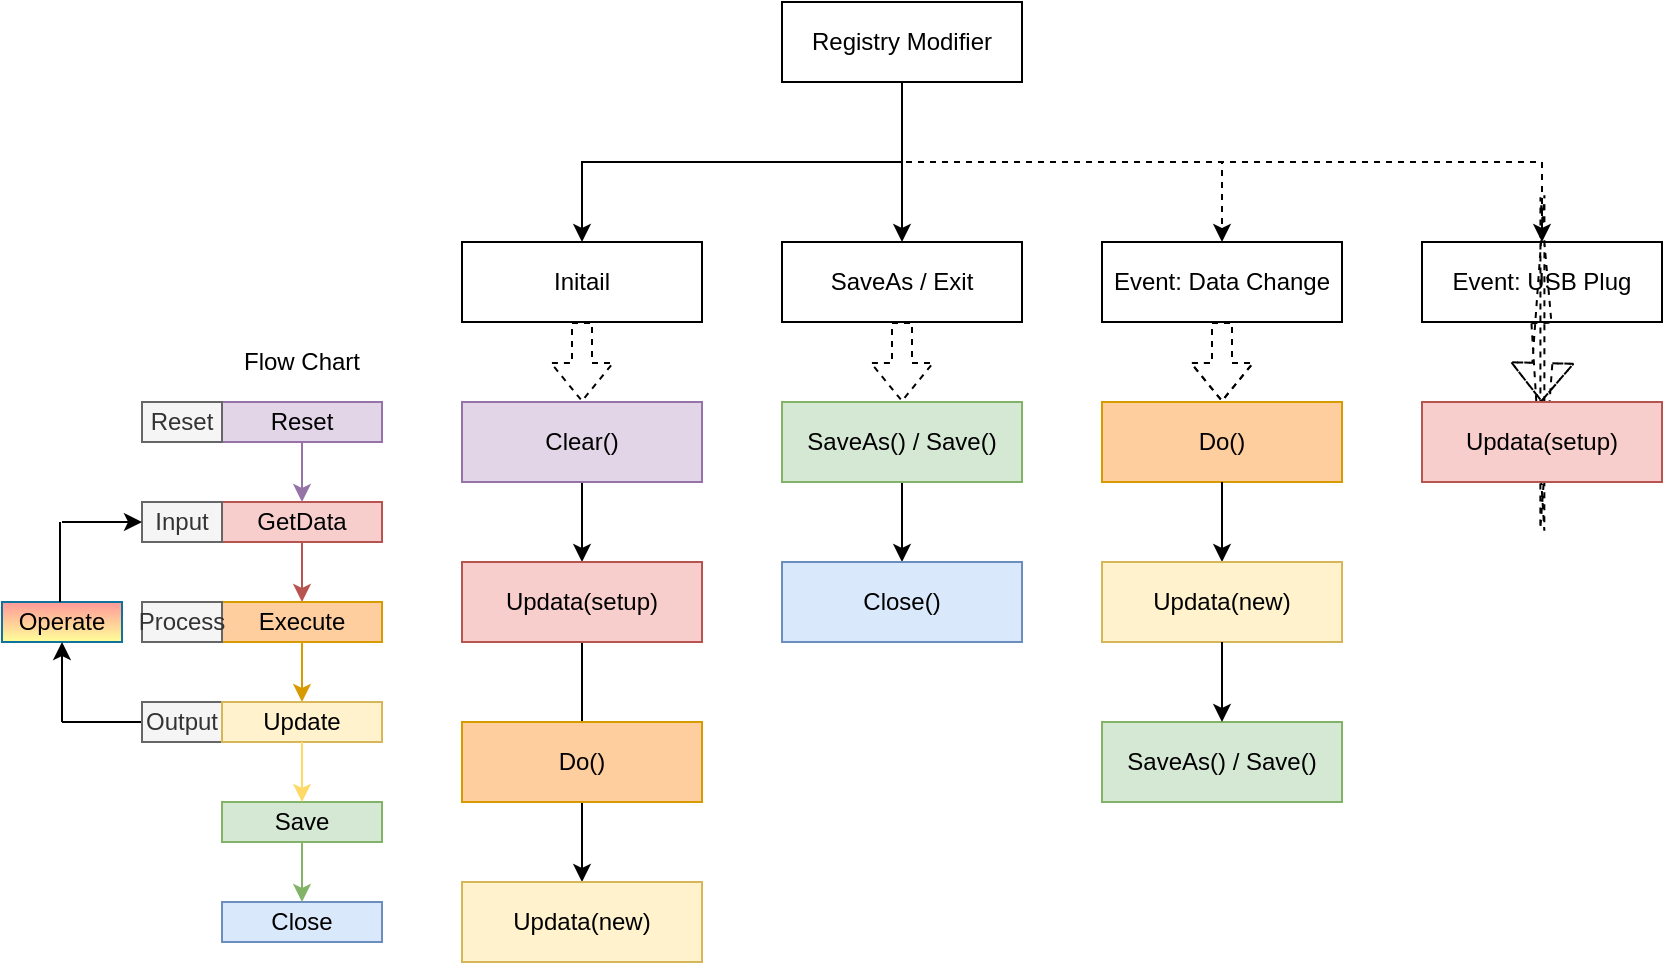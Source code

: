 <mxfile version="15.3.8" type="device"><diagram name="Page-1" id="10a91c8b-09ff-31b1-d368-03940ed4cc9e"><mxGraphModel dx="1280" dy="790" grid="1" gridSize="10" guides="1" tooltips="1" connect="1" arrows="1" fold="1" page="1" pageScale="1" pageWidth="1100" pageHeight="850" background="none" math="0" shadow="0"><root><mxCell id="0"/><mxCell id="1" parent="0"/><mxCell id="NW9GavjgUUX1s4DVw7vO-3" value="" style="edgeStyle=orthogonalEdgeStyle;rounded=0;orthogonalLoop=1;jettySize=auto;html=1;exitX=0.5;exitY=1;exitDx=0;exitDy=0;" parent="1" source="NW9GavjgUUX1s4DVw7vO-1" target="NW9GavjgUUX1s4DVw7vO-2" edge="1"><mxGeometry relative="1" as="geometry"/></mxCell><mxCell id="NW9GavjgUUX1s4DVw7vO-7" value="" style="edgeStyle=orthogonalEdgeStyle;rounded=0;orthogonalLoop=1;jettySize=auto;html=1;exitX=0.5;exitY=1;exitDx=0;exitDy=0;" parent="1" source="NW9GavjgUUX1s4DVw7vO-1" target="NW9GavjgUUX1s4DVw7vO-6" edge="1"><mxGeometry relative="1" as="geometry"/></mxCell><mxCell id="NW9GavjgUUX1s4DVw7vO-12" value="" style="edgeStyle=orthogonalEdgeStyle;rounded=0;orthogonalLoop=1;jettySize=auto;html=1;exitX=0.5;exitY=1;exitDx=0;exitDy=0;dashed=1;" parent="1" source="NW9GavjgUUX1s4DVw7vO-1" target="NW9GavjgUUX1s4DVw7vO-11" edge="1"><mxGeometry relative="1" as="geometry"/></mxCell><mxCell id="NW9GavjgUUX1s4DVw7vO-1" value="&lt;font style=&quot;font-size: 12px&quot;&gt;Registry Modifier&lt;/font&gt;" style="rounded=0;whiteSpace=wrap;html=1;" parent="1" vertex="1"><mxGeometry x="440" y="280" width="120" height="40" as="geometry"/></mxCell><mxCell id="NW9GavjgUUX1s4DVw7vO-17" value="" style="edgeStyle=orthogonalEdgeStyle;rounded=0;orthogonalLoop=1;jettySize=auto;html=1;dashed=1;shape=flexArrow;exitX=0.5;exitY=1;exitDx=0;exitDy=0;entryX=0.5;entryY=0;entryDx=0;entryDy=0;" parent="1" source="NW9GavjgUUX1s4DVw7vO-2" target="NW9GavjgUUX1s4DVw7vO-16" edge="1"><mxGeometry relative="1" as="geometry"/></mxCell><mxCell id="NW9GavjgUUX1s4DVw7vO-2" value="Initail" style="whiteSpace=wrap;html=1;rounded=0;" parent="1" vertex="1"><mxGeometry x="280" y="400" width="120" height="40" as="geometry"/></mxCell><mxCell id="NW9GavjgUUX1s4DVw7vO-27" value="" style="edgeStyle=orthogonalEdgeStyle;rounded=0;orthogonalLoop=1;jettySize=auto;html=1;shape=flexArrow;dashed=1;" parent="1" source="NW9GavjgUUX1s4DVw7vO-6" target="NW9GavjgUUX1s4DVw7vO-26" edge="1"><mxGeometry relative="1" as="geometry"/></mxCell><mxCell id="NW9GavjgUUX1s4DVw7vO-6" value="SaveAs / Exit" style="whiteSpace=wrap;html=1;rounded=0;" parent="1" vertex="1"><mxGeometry x="440" y="400" width="120" height="40" as="geometry"/></mxCell><mxCell id="NW9GavjgUUX1s4DVw7vO-29" value="" style="edgeStyle=orthogonalEdgeStyle;shape=flexArrow;rounded=0;orthogonalLoop=1;jettySize=auto;html=1;dashed=1;" parent="1" source="NW9GavjgUUX1s4DVw7vO-11" edge="1"><mxGeometry relative="1" as="geometry"><mxPoint x="660" y="480" as="targetPoint"/></mxGeometry></mxCell><mxCell id="NW9GavjgUUX1s4DVw7vO-11" value="&lt;font style=&quot;font-size: 12px&quot;&gt;Event: Data Change&lt;br&gt;&lt;/font&gt;" style="whiteSpace=wrap;html=1;rounded=0;" parent="1" vertex="1"><mxGeometry x="600" y="400" width="120" height="40" as="geometry"/></mxCell><mxCell id="NW9GavjgUUX1s4DVw7vO-19" value="" style="edgeStyle=orthogonalEdgeStyle;rounded=0;orthogonalLoop=1;jettySize=auto;html=1;exitX=0.5;exitY=1;exitDx=0;exitDy=0;" parent="1" source="NW9GavjgUUX1s4DVw7vO-16" edge="1"><mxGeometry relative="1" as="geometry"><mxPoint x="340.0" y="560" as="targetPoint"/></mxGeometry></mxCell><mxCell id="NW9GavjgUUX1s4DVw7vO-16" value="Clear()" style="whiteSpace=wrap;html=1;rounded=0;fillColor=#e1d5e7;strokeColor=#9673a6;" parent="1" vertex="1"><mxGeometry x="280" y="480" width="120" height="40" as="geometry"/></mxCell><mxCell id="NW9GavjgUUX1s4DVw7vO-23" value="" style="edgeStyle=orthogonalEdgeStyle;rounded=0;orthogonalLoop=1;jettySize=auto;html=1;" parent="1" source="NW9GavjgUUX1s4DVw7vO-20" edge="1"><mxGeometry relative="1" as="geometry"><mxPoint x="340.0" y="720" as="targetPoint"/></mxGeometry></mxCell><mxCell id="NW9GavjgUUX1s4DVw7vO-20" value="Updata(setup)" style="whiteSpace=wrap;html=1;rounded=0;fillColor=#f8cecc;strokeColor=#b85450;" parent="1" vertex="1"><mxGeometry x="280" y="560" width="120" height="40" as="geometry"/></mxCell><mxCell id="NW9GavjgUUX1s4DVw7vO-24" value="Do()" style="whiteSpace=wrap;html=1;rounded=0;fillColor=#FFCE9F;strokeColor=#d79b00;" parent="1" vertex="1"><mxGeometry x="280" y="640" width="120" height="40" as="geometry"/></mxCell><mxCell id="BXz1ugBhAzCjQW7xPIYE-7" value="" style="edgeStyle=orthogonalEdgeStyle;rounded=0;orthogonalLoop=1;jettySize=auto;html=1;" parent="1" source="NW9GavjgUUX1s4DVw7vO-26" target="BXz1ugBhAzCjQW7xPIYE-6" edge="1"><mxGeometry relative="1" as="geometry"/></mxCell><mxCell id="NW9GavjgUUX1s4DVw7vO-26" value="SaveAs() / Save()" style="whiteSpace=wrap;html=1;rounded=0;fillColor=#d5e8d4;strokeColor=#82b366;" parent="1" vertex="1"><mxGeometry x="440" y="480" width="120" height="40" as="geometry"/></mxCell><mxCell id="B3vRcj0y9EHhP2T7AX96-16" style="edgeStyle=orthogonalEdgeStyle;rounded=0;orthogonalLoop=1;jettySize=auto;html=1;exitX=0.5;exitY=1;exitDx=0;exitDy=0;entryX=0.5;entryY=0;entryDx=0;entryDy=0;fillColor=#f8cecc;strokeColor=#b85450;" parent="1" source="B3vRcj0y9EHhP2T7AX96-3" target="B3vRcj0y9EHhP2T7AX96-4" edge="1"><mxGeometry relative="1" as="geometry"/></mxCell><mxCell id="B3vRcj0y9EHhP2T7AX96-3" value="GetData" style="whiteSpace=wrap;html=1;rounded=0;fillColor=#f8cecc;strokeColor=#b85450;" parent="1" vertex="1"><mxGeometry x="160" y="530" width="80" height="20" as="geometry"/></mxCell><mxCell id="B3vRcj0y9EHhP2T7AX96-17" style="edgeStyle=orthogonalEdgeStyle;rounded=0;orthogonalLoop=1;jettySize=auto;html=1;exitX=0.5;exitY=1;exitDx=0;exitDy=0;entryX=0.5;entryY=0;entryDx=0;entryDy=0;fillColor=#ffe6cc;strokeColor=#d79b00;" parent="1" source="B3vRcj0y9EHhP2T7AX96-4" edge="1"><mxGeometry relative="1" as="geometry"><mxPoint x="200" y="630" as="targetPoint"/></mxGeometry></mxCell><mxCell id="B3vRcj0y9EHhP2T7AX96-4" value="Execute" style="whiteSpace=wrap;html=1;rounded=0;fillColor=#FFCE9F;strokeColor=#d79b00;" parent="1" vertex="1"><mxGeometry x="160" y="580" width="80" height="20" as="geometry"/></mxCell><mxCell id="B3vRcj0y9EHhP2T7AX96-7" value="Save" style="whiteSpace=wrap;html=1;rounded=0;fillColor=#d5e8d4;strokeColor=#82b366;" parent="1" vertex="1"><mxGeometry x="160" y="680" width="80" height="20" as="geometry"/></mxCell><mxCell id="B3vRcj0y9EHhP2T7AX96-15" style="edgeStyle=orthogonalEdgeStyle;rounded=0;orthogonalLoop=1;jettySize=auto;html=1;exitX=0.5;exitY=1;exitDx=0;exitDy=0;entryX=0.5;entryY=0;entryDx=0;entryDy=0;fillColor=#e1d5e7;strokeColor=#9673a6;" parent="1" source="B3vRcj0y9EHhP2T7AX96-12" target="B3vRcj0y9EHhP2T7AX96-3" edge="1"><mxGeometry relative="1" as="geometry"/></mxCell><mxCell id="B3vRcj0y9EHhP2T7AX96-12" value="Reset" style="whiteSpace=wrap;html=1;rounded=0;fillColor=#e1d5e7;strokeColor=#9673a6;" parent="1" vertex="1"><mxGeometry x="160" y="480" width="80" height="20" as="geometry"/></mxCell><mxCell id="B3vRcj0y9EHhP2T7AX96-21" value="Reset" style="text;html=1;strokeColor=#666666;fillColor=#f5f5f5;align=center;verticalAlign=middle;whiteSpace=wrap;rounded=0;fontColor=#333333;" parent="1" vertex="1"><mxGeometry x="120" y="480" width="40" height="20" as="geometry"/></mxCell><mxCell id="B3vRcj0y9EHhP2T7AX96-22" value="Input" style="text;html=1;strokeColor=#666666;fillColor=#f5f5f5;align=center;verticalAlign=middle;whiteSpace=wrap;rounded=0;fontColor=#333333;" parent="1" vertex="1"><mxGeometry x="120" y="530" width="40" height="20" as="geometry"/></mxCell><mxCell id="B3vRcj0y9EHhP2T7AX96-24" value="Process" style="text;html=1;strokeColor=#666666;fillColor=#f5f5f5;align=center;verticalAlign=middle;whiteSpace=wrap;rounded=0;fontColor=#333333;" parent="1" vertex="1"><mxGeometry x="120" y="580" width="40" height="20" as="geometry"/></mxCell><mxCell id="B3vRcj0y9EHhP2T7AX96-27" value="" style="endArrow=none;html=1;exitX=0;exitY=0.5;exitDx=0;exitDy=0;" parent="1" edge="1" source="B3vRcj0y9EHhP2T7AX96-33"><mxGeometry width="50" height="50" relative="1" as="geometry"><mxPoint x="120" y="690" as="sourcePoint"/><mxPoint x="80" y="640" as="targetPoint"/></mxGeometry></mxCell><mxCell id="B3vRcj0y9EHhP2T7AX96-29" value="" style="endArrow=classic;html=1;entryX=0;entryY=0.5;entryDx=0;entryDy=0;" parent="1" target="B3vRcj0y9EHhP2T7AX96-22" edge="1"><mxGeometry width="50" height="50" relative="1" as="geometry"><mxPoint x="80" y="540" as="sourcePoint"/><mxPoint x="390" y="510" as="targetPoint"/></mxGeometry></mxCell><mxCell id="B3vRcj0y9EHhP2T7AX96-30" value="Flow Chart" style="text;html=1;strokeColor=none;fillColor=none;align=center;verticalAlign=middle;whiteSpace=wrap;rounded=0;" parent="1" vertex="1"><mxGeometry x="165" y="450" width="70" height="20" as="geometry"/></mxCell><mxCell id="B3vRcj0y9EHhP2T7AX96-33" value="Output" style="text;html=1;strokeColor=#666666;fillColor=#f5f5f5;align=center;verticalAlign=middle;whiteSpace=wrap;rounded=0;fontColor=#333333;" parent="1" vertex="1"><mxGeometry x="120" y="630" width="40" height="20" as="geometry"/></mxCell><mxCell id="B3vRcj0y9EHhP2T7AX96-34" value="Operate" style="rounded=0;whiteSpace=wrap;html=1;fillColor=#FF9999;strokeColor=#10739e;gradientColor=#FFFF99;" parent="1" vertex="1"><mxGeometry x="50" y="580" width="60" height="20" as="geometry"/></mxCell><mxCell id="B3vRcj0y9EHhP2T7AX96-35" value="" style="endArrow=classic;html=1;entryX=0.5;entryY=1;entryDx=0;entryDy=0;endFill=1;" parent="1" target="B3vRcj0y9EHhP2T7AX96-34" edge="1"><mxGeometry width="50" height="50" relative="1" as="geometry"><mxPoint x="80" y="640" as="sourcePoint"/><mxPoint x="90" y="730" as="targetPoint"/></mxGeometry></mxCell><mxCell id="B3vRcj0y9EHhP2T7AX96-36" value="" style="endArrow=none;html=1;" parent="1" edge="1"><mxGeometry width="50" height="50" relative="1" as="geometry"><mxPoint x="79" y="580" as="sourcePoint"/><mxPoint x="79" y="540" as="targetPoint"/></mxGeometry></mxCell><mxCell id="YnK4aYbBai9vjw5JAGLh-6" value="Do()" style="whiteSpace=wrap;html=1;rounded=0;strokeColor=#d79b00;fillColor=#FFCE9F;" parent="1" vertex="1"><mxGeometry x="600" y="480" width="120" height="40" as="geometry"/></mxCell><mxCell id="YnK4aYbBai9vjw5JAGLh-7" value="" style="edgeStyle=orthogonalEdgeStyle;rounded=0;orthogonalLoop=1;jettySize=auto;html=1;exitX=0.5;exitY=1;exitDx=0;exitDy=0;entryX=0.5;entryY=0;entryDx=0;entryDy=0;" parent="1" source="YnK4aYbBai9vjw5JAGLh-6" edge="1"><mxGeometry relative="1" as="geometry"><mxPoint x="670.0" y="450" as="sourcePoint"/><mxPoint x="660" y="560" as="targetPoint"/></mxGeometry></mxCell><mxCell id="lc1sNKXXtjlztbzeLsY_-2" value="Updata(new)" style="whiteSpace=wrap;html=1;rounded=0;strokeColor=#d6b656;fillColor=#fff2cc;" parent="1" vertex="1"><mxGeometry x="280" y="720" width="120" height="40" as="geometry"/></mxCell><mxCell id="lc1sNKXXtjlztbzeLsY_-3" value="Updata(new)" style="whiteSpace=wrap;html=1;rounded=0;strokeColor=#d6b656;fillColor=#fff2cc;" parent="1" vertex="1"><mxGeometry x="600" y="560" width="120" height="40" as="geometry"/></mxCell><mxCell id="BXz1ugBhAzCjQW7xPIYE-1" value="Close" style="whiteSpace=wrap;html=1;rounded=0;fillColor=#dae8fc;strokeColor=#6c8ebf;" parent="1" vertex="1"><mxGeometry x="160" y="730" width="80" height="20" as="geometry"/></mxCell><mxCell id="BXz1ugBhAzCjQW7xPIYE-4" style="edgeStyle=orthogonalEdgeStyle;rounded=0;orthogonalLoop=1;jettySize=auto;html=1;fillColor=#d5e8d4;strokeColor=#82b366;" parent="1" source="B3vRcj0y9EHhP2T7AX96-7" edge="1"><mxGeometry relative="1" as="geometry"><mxPoint x="200" y="730" as="targetPoint"/><mxPoint x="200" y="704" as="sourcePoint"/></mxGeometry></mxCell><mxCell id="BXz1ugBhAzCjQW7xPIYE-6" value="Close()" style="whiteSpace=wrap;html=1;rounded=0;fillColor=#dae8fc;strokeColor=#6c8ebf;" parent="1" vertex="1"><mxGeometry x="440" y="560" width="120" height="40" as="geometry"/></mxCell><mxCell id="vVsAs8LJqw4FBue9COn4-1" value="SaveAs() / Save()" style="whiteSpace=wrap;html=1;rounded=0;fillColor=#d5e8d4;strokeColor=#82b366;" vertex="1" parent="1"><mxGeometry x="600" y="640" width="120" height="40" as="geometry"/></mxCell><mxCell id="vVsAs8LJqw4FBue9COn4-2" value="" style="edgeStyle=orthogonalEdgeStyle;rounded=0;orthogonalLoop=1;jettySize=auto;html=1;exitX=0.5;exitY=1;exitDx=0;exitDy=0;entryX=0.5;entryY=0;entryDx=0;entryDy=0;" edge="1" parent="1" source="lc1sNKXXtjlztbzeLsY_-3" target="vVsAs8LJqw4FBue9COn4-1"><mxGeometry relative="1" as="geometry"><mxPoint x="670" y="530" as="sourcePoint"/><mxPoint x="670" y="570" as="targetPoint"/></mxGeometry></mxCell><mxCell id="vVsAs8LJqw4FBue9COn4-3" value="&lt;font&gt;&lt;span style=&quot;text-align: left&quot;&gt;&lt;font style=&quot;font-size: 12px&quot;&gt;Event: USB Plug&lt;/font&gt;&lt;/span&gt;&lt;br&gt;&lt;/font&gt;" style="whiteSpace=wrap;html=1;rounded=0;" vertex="1" parent="1"><mxGeometry x="760" y="400" width="120" height="40" as="geometry"/></mxCell><mxCell id="vVsAs8LJqw4FBue9COn4-5" value="" style="edgeStyle=orthogonalEdgeStyle;rounded=0;orthogonalLoop=1;jettySize=auto;html=1;exitX=0.5;exitY=1;exitDx=0;exitDy=0;dashed=1;entryX=0.5;entryY=0;entryDx=0;entryDy=0;" edge="1" parent="1" source="NW9GavjgUUX1s4DVw7vO-1" target="vVsAs8LJqw4FBue9COn4-3"><mxGeometry relative="1" as="geometry"><mxPoint x="510" y="330" as="sourcePoint"/><mxPoint x="670" y="410" as="targetPoint"/></mxGeometry></mxCell><mxCell id="vVsAs8LJqw4FBue9COn4-6" value="" style="edgeStyle=orthogonalEdgeStyle;shape=flexArrow;rounded=0;orthogonalLoop=1;jettySize=auto;html=1;dashed=1;" edge="1" parent="1"><mxGeometry relative="1" as="geometry"><mxPoint x="819.71" y="480" as="targetPoint"/><mxPoint x="819.71" y="440" as="sourcePoint"/></mxGeometry></mxCell><mxCell id="vVsAs8LJqw4FBue9COn4-8" value="Updata(setup)" style="whiteSpace=wrap;html=1;rounded=0;strokeColor=#b85450;fillColor=#f8cecc;" vertex="1" parent="1"><mxGeometry x="760" y="480" width="120" height="40" as="geometry"/></mxCell><mxCell id="vVsAs8LJqw4FBue9COn4-12" value="Update" style="whiteSpace=wrap;html=1;rounded=0;fillColor=#fff2cc;strokeColor=#d6b656;" vertex="1" parent="1"><mxGeometry x="160" y="630" width="80" height="20" as="geometry"/></mxCell><mxCell id="vVsAs8LJqw4FBue9COn4-14" style="edgeStyle=orthogonalEdgeStyle;rounded=0;orthogonalLoop=1;jettySize=auto;html=1;exitX=0.5;exitY=1;exitDx=0;exitDy=0;fillColor=#fff2cc;strokeColor=#FFD966;" edge="1" parent="1" source="vVsAs8LJqw4FBue9COn4-12" target="B3vRcj0y9EHhP2T7AX96-7"><mxGeometry relative="1" as="geometry"><mxPoint x="210" y="640" as="targetPoint"/><mxPoint x="210" y="610" as="sourcePoint"/></mxGeometry></mxCell></root></mxGraphModel></diagram></mxfile>
